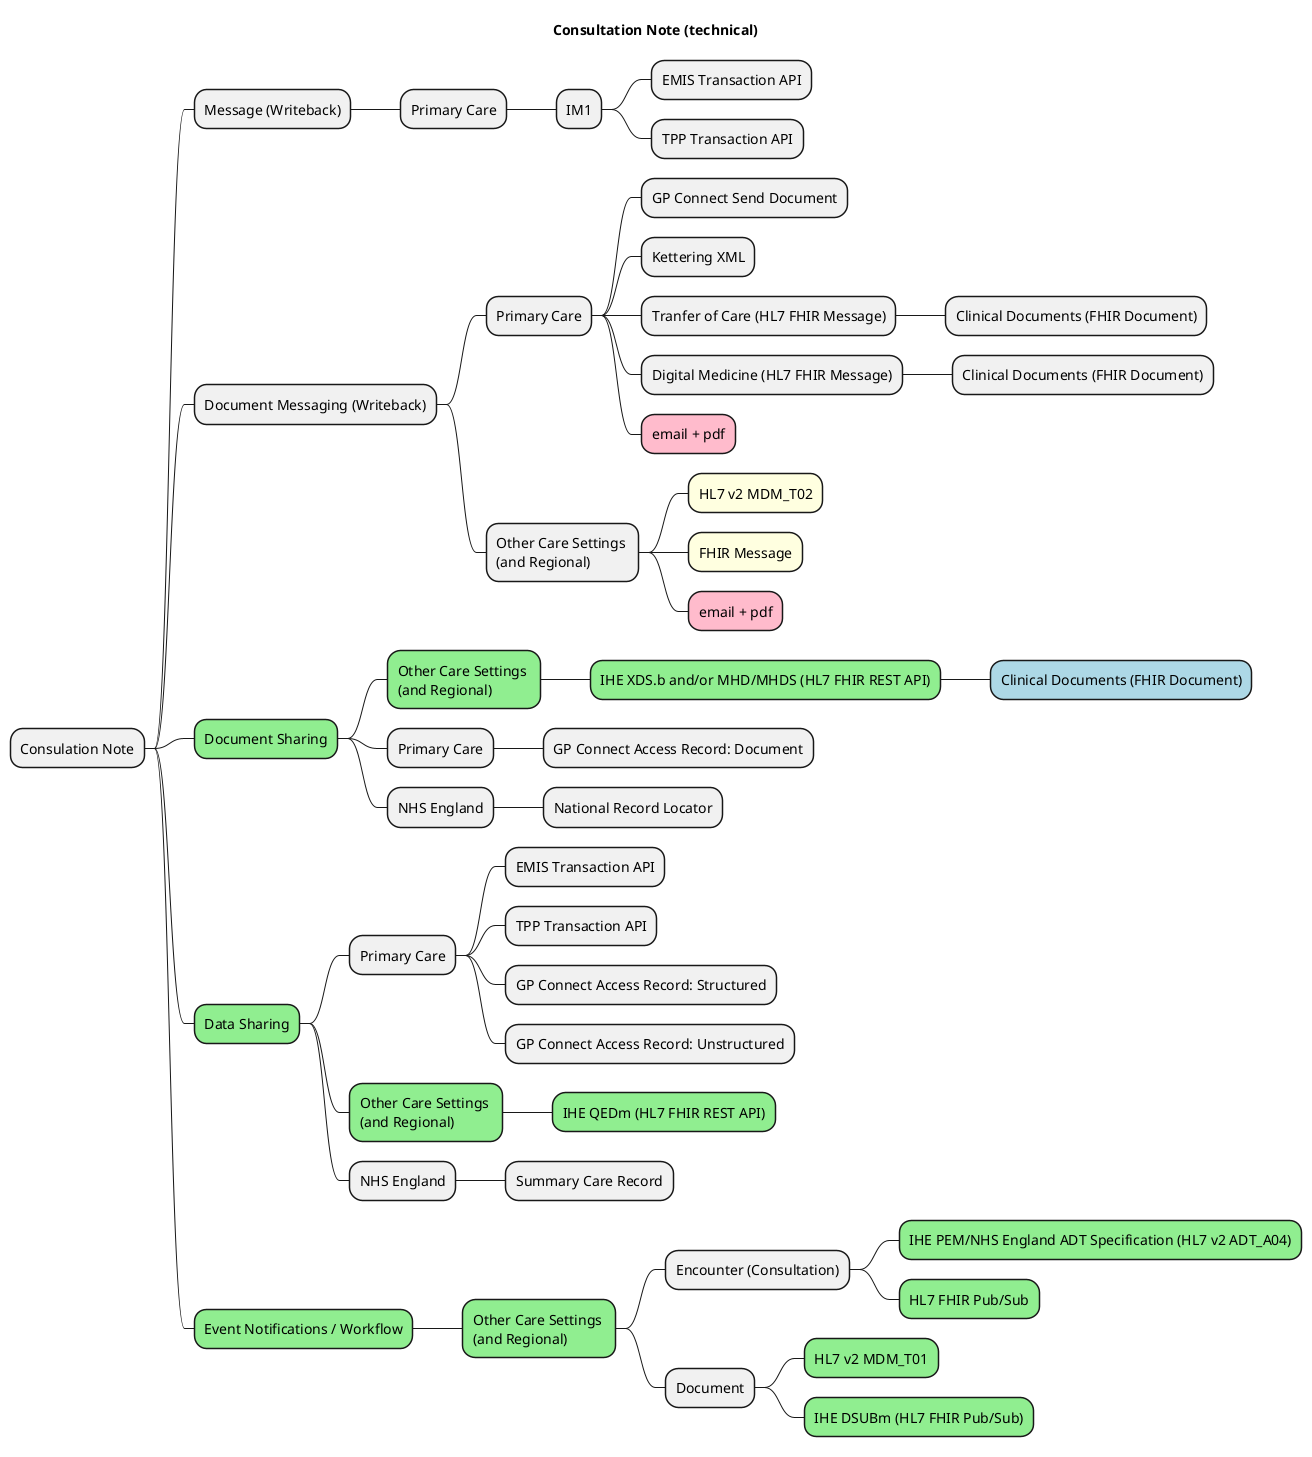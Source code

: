 @startmindmap

title "Consultation Note (technical)"

skinparam svgDimensionStyle false

* Consulation Note
** Message (Writeback)
*** Primary Care
**** IM1
***** EMIS Transaction API
***** TPP Transaction API
** Document Messaging (Writeback)
*** Primary Care
**** GP Connect Send Document
**** Kettering XML
**** Tranfer of Care (HL7 FHIR Message)
***** Clinical Documents (FHIR Document)
**** Digital Medicine (HL7 FHIR Message)
***** Clinical Documents (FHIR Document)
****[#FFBBCC] email + pdf
*** Other Care Settings \n(and Regional)
****[#lightyellow] HL7 v2 MDM_T02
****[#lightyellow] FHIR Message
****[#FFBBCC] email + pdf
**[#lightgreen] Document Sharing
***[#lightgreen] Other Care Settings \n(and Regional)
****[#lightgreen] IHE XDS.b and/or MHD/MHDS (HL7 FHIR REST API)
*****[#lightblue] Clinical Documents (FHIR Document)
*** Primary Care
**** GP Connect Access Record: Document
*** NHS England
**** National Record Locator
**[#lightgreen] Data Sharing
*** Primary Care
**** EMIS Transaction API
**** TPP Transaction API
**** GP Connect Access Record: Structured
**** GP Connect Access Record: Unstructured
***[#lightgreen] Other Care Settings \n(and Regional)
****[#lightgreen] IHE QEDm (HL7 FHIR REST API)
*** NHS England
**** Summary Care Record
**[#lightgreen] Event Notifications / Workflow
***[#lightgreen] Other Care Settings \n(and Regional)
**** Encounter (Consultation)
*****[#lightgreen] IHE PEM/NHS England ADT Specification (HL7 v2 ADT_A04)
*****[#lightgreen] HL7 FHIR Pub/Sub
**** Document
*****[#lightgreen] HL7 v2 MDM_T01
*****[#lightgreen] IHE DSUBm (HL7 FHIR Pub/Sub)


@endmindmap
